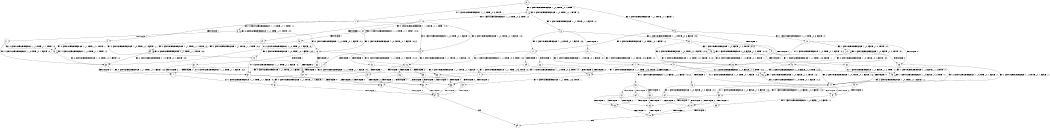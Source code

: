 digraph BCG {
size = "7, 10.5";
center = TRUE;
node [shape = circle];
0 [peripheries = 2];
0 -> 1 [label = "EX !1 !ATOMIC_EXCH_BRANCH (1, +1, TRUE, +0, 3, TRUE) !::"];
0 -> 2 [label = "EX !2 !ATOMIC_EXCH_BRANCH (1, +0, TRUE, +0, 1, TRUE) !::"];
0 -> 3 [label = "EX !0 !ATOMIC_EXCH_BRANCH (1, +1, TRUE, +1, 1, FALSE) !::"];
1 -> 4 [label = "TERMINATE !1"];
1 -> 5 [label = "EX !2 !ATOMIC_EXCH_BRANCH (1, +0, TRUE, +0, 1, FALSE) !:1:"];
1 -> 6 [label = "EX !0 !ATOMIC_EXCH_BRANCH (1, +1, TRUE, +1, 1, TRUE) !:1:"];
2 -> 7 [label = "EX !1 !ATOMIC_EXCH_BRANCH (1, +1, TRUE, +0, 3, TRUE) !:2:"];
2 -> 8 [label = "EX !0 !ATOMIC_EXCH_BRANCH (1, +1, TRUE, +1, 1, FALSE) !:2:"];
2 -> 2 [label = "EX !2 !ATOMIC_EXCH_BRANCH (1, +0, TRUE, +0, 1, TRUE) !:2:"];
3 -> 9 [label = "TERMINATE !0"];
3 -> 10 [label = "EX !1 !ATOMIC_EXCH_BRANCH (1, +1, TRUE, +0, 3, FALSE) !:0:"];
3 -> 11 [label = "EX !2 !ATOMIC_EXCH_BRANCH (1, +0, TRUE, +0, 1, FALSE) !:0:"];
4 -> 12 [label = "EX !2 !ATOMIC_EXCH_BRANCH (1, +0, TRUE, +0, 1, FALSE) !::"];
4 -> 13 [label = "EX !0 !ATOMIC_EXCH_BRANCH (1, +1, TRUE, +1, 1, TRUE) !::"];
5 -> 14 [label = "TERMINATE !1"];
5 -> 15 [label = "TERMINATE !2"];
5 -> 16 [label = "EX !0 !ATOMIC_EXCH_BRANCH (1, +1, TRUE, +1, 1, FALSE) !:1:2:"];
6 -> 17 [label = "TERMINATE !1"];
6 -> 18 [label = "EX !2 !ATOMIC_EXCH_BRANCH (1, +0, TRUE, +0, 1, FALSE) !:0:1:"];
6 -> 6 [label = "EX !0 !ATOMIC_EXCH_BRANCH (1, +1, TRUE, +1, 1, TRUE) !:0:1:"];
7 -> 19 [label = "TERMINATE !1"];
7 -> 20 [label = "EX !0 !ATOMIC_EXCH_BRANCH (1, +1, TRUE, +1, 1, TRUE) !:1:2:"];
7 -> 5 [label = "EX !2 !ATOMIC_EXCH_BRANCH (1, +0, TRUE, +0, 1, FALSE) !:1:2:"];
8 -> 21 [label = "TERMINATE !0"];
8 -> 22 [label = "EX !1 !ATOMIC_EXCH_BRANCH (1, +1, TRUE, +0, 3, FALSE) !:0:2:"];
8 -> 11 [label = "EX !2 !ATOMIC_EXCH_BRANCH (1, +0, TRUE, +0, 1, FALSE) !:0:2:"];
9 -> 23 [label = "EX !1 !ATOMIC_EXCH_BRANCH (1, +1, TRUE, +0, 3, FALSE) !::"];
9 -> 24 [label = "EX !2 !ATOMIC_EXCH_BRANCH (1, +0, TRUE, +0, 1, FALSE) !::"];
10 -> 25 [label = "TERMINATE !0"];
10 -> 26 [label = "EX !2 !ATOMIC_EXCH_BRANCH (1, +0, TRUE, +0, 1, FALSE) !:0:1:"];
10 -> 27 [label = "EX !1 !ATOMIC_EXCH_BRANCH (1, +0, FALSE, +1, 2, TRUE) !:0:1:"];
11 -> 28 [label = "TERMINATE !2"];
11 -> 29 [label = "TERMINATE !0"];
11 -> 16 [label = "EX !1 !ATOMIC_EXCH_BRANCH (1, +1, TRUE, +0, 3, TRUE) !:0:2:"];
12 -> 30 [label = "TERMINATE !2"];
12 -> 31 [label = "EX !0 !ATOMIC_EXCH_BRANCH (1, +1, TRUE, +1, 1, FALSE) !:2:"];
13 -> 32 [label = "EX !2 !ATOMIC_EXCH_BRANCH (1, +0, TRUE, +0, 1, FALSE) !:0:"];
13 -> 13 [label = "EX !0 !ATOMIC_EXCH_BRANCH (1, +1, TRUE, +1, 1, TRUE) !:0:"];
14 -> 30 [label = "TERMINATE !2"];
14 -> 31 [label = "EX !0 !ATOMIC_EXCH_BRANCH (1, +1, TRUE, +1, 1, FALSE) !:2:"];
15 -> 30 [label = "TERMINATE !1"];
15 -> 33 [label = "EX !0 !ATOMIC_EXCH_BRANCH (1, +1, TRUE, +1, 1, FALSE) !:1:"];
16 -> 34 [label = "TERMINATE !1"];
16 -> 35 [label = "TERMINATE !2"];
16 -> 36 [label = "TERMINATE !0"];
17 -> 13 [label = "EX !0 !ATOMIC_EXCH_BRANCH (1, +1, TRUE, +1, 1, TRUE) !:0:"];
17 -> 32 [label = "EX !2 !ATOMIC_EXCH_BRANCH (1, +0, TRUE, +0, 1, FALSE) !:0:"];
18 -> 37 [label = "TERMINATE !1"];
18 -> 38 [label = "TERMINATE !2"];
18 -> 16 [label = "EX !0 !ATOMIC_EXCH_BRANCH (1, +1, TRUE, +1, 1, FALSE) !:0:1:2:"];
19 -> 12 [label = "EX !2 !ATOMIC_EXCH_BRANCH (1, +0, TRUE, +0, 1, FALSE) !:2:"];
19 -> 39 [label = "EX !0 !ATOMIC_EXCH_BRANCH (1, +1, TRUE, +1, 1, TRUE) !:2:"];
20 -> 40 [label = "TERMINATE !1"];
20 -> 18 [label = "EX !2 !ATOMIC_EXCH_BRANCH (1, +0, TRUE, +0, 1, FALSE) !:0:1:2:"];
20 -> 20 [label = "EX !0 !ATOMIC_EXCH_BRANCH (1, +1, TRUE, +1, 1, TRUE) !:0:1:2:"];
21 -> 24 [label = "EX !2 !ATOMIC_EXCH_BRANCH (1, +0, TRUE, +0, 1, FALSE) !:2:"];
21 -> 41 [label = "EX !1 !ATOMIC_EXCH_BRANCH (1, +1, TRUE, +0, 3, FALSE) !:2:"];
22 -> 42 [label = "TERMINATE !0"];
22 -> 26 [label = "EX !2 !ATOMIC_EXCH_BRANCH (1, +0, TRUE, +0, 1, FALSE) !:0:1:2:"];
22 -> 43 [label = "EX !1 !ATOMIC_EXCH_BRANCH (1, +0, FALSE, +1, 2, TRUE) !:0:1:2:"];
23 -> 44 [label = "EX !2 !ATOMIC_EXCH_BRANCH (1, +0, TRUE, +0, 1, FALSE) !:1:"];
23 -> 45 [label = "EX !1 !ATOMIC_EXCH_BRANCH (1, +0, FALSE, +1, 2, TRUE) !:1:"];
24 -> 46 [label = "TERMINATE !2"];
24 -> 47 [label = "EX !1 !ATOMIC_EXCH_BRANCH (1, +1, TRUE, +0, 3, TRUE) !:2:"];
25 -> 45 [label = "EX !1 !ATOMIC_EXCH_BRANCH (1, +0, FALSE, +1, 2, TRUE) !:1:"];
25 -> 44 [label = "EX !2 !ATOMIC_EXCH_BRANCH (1, +0, TRUE, +0, 1, FALSE) !:1:"];
26 -> 48 [label = "TERMINATE !2"];
26 -> 49 [label = "TERMINATE !0"];
26 -> 50 [label = "EX !1 !ATOMIC_EXCH_BRANCH (1, +0, FALSE, +1, 2, FALSE) !:0:1:2:"];
27 -> 25 [label = "TERMINATE !0"];
27 -> 26 [label = "EX !2 !ATOMIC_EXCH_BRANCH (1, +0, TRUE, +0, 1, FALSE) !:0:1:"];
27 -> 27 [label = "EX !1 !ATOMIC_EXCH_BRANCH (1, +0, FALSE, +1, 2, TRUE) !:0:1:"];
28 -> 46 [label = "TERMINATE !0"];
28 -> 33 [label = "EX !1 !ATOMIC_EXCH_BRANCH (1, +1, TRUE, +0, 3, TRUE) !:0:"];
29 -> 46 [label = "TERMINATE !2"];
29 -> 47 [label = "EX !1 !ATOMIC_EXCH_BRANCH (1, +1, TRUE, +0, 3, TRUE) !:2:"];
30 -> 51 [label = "EX !0 !ATOMIC_EXCH_BRANCH (1, +1, TRUE, +1, 1, FALSE) !::"];
31 -> 52 [label = "TERMINATE !2"];
31 -> 53 [label = "TERMINATE !0"];
32 -> 54 [label = "TERMINATE !2"];
32 -> 31 [label = "EX !0 !ATOMIC_EXCH_BRANCH (1, +1, TRUE, +1, 1, FALSE) !:0:2:"];
33 -> 52 [label = "TERMINATE !1"];
33 -> 55 [label = "TERMINATE !0"];
34 -> 52 [label = "TERMINATE !2"];
34 -> 53 [label = "TERMINATE !0"];
35 -> 52 [label = "TERMINATE !1"];
35 -> 55 [label = "TERMINATE !0"];
36 -> 53 [label = "TERMINATE !1"];
36 -> 55 [label = "TERMINATE !2"];
37 -> 31 [label = "EX !0 !ATOMIC_EXCH_BRANCH (1, +1, TRUE, +1, 1, FALSE) !:0:2:"];
37 -> 54 [label = "TERMINATE !2"];
38 -> 33 [label = "EX !0 !ATOMIC_EXCH_BRANCH (1, +1, TRUE, +1, 1, FALSE) !:0:1:"];
38 -> 54 [label = "TERMINATE !1"];
39 -> 32 [label = "EX !2 !ATOMIC_EXCH_BRANCH (1, +0, TRUE, +0, 1, FALSE) !:0:2:"];
39 -> 39 [label = "EX !0 !ATOMIC_EXCH_BRANCH (1, +1, TRUE, +1, 1, TRUE) !:0:2:"];
40 -> 32 [label = "EX !2 !ATOMIC_EXCH_BRANCH (1, +0, TRUE, +0, 1, FALSE) !:0:2:"];
40 -> 39 [label = "EX !0 !ATOMIC_EXCH_BRANCH (1, +1, TRUE, +1, 1, TRUE) !:0:2:"];
41 -> 44 [label = "EX !2 !ATOMIC_EXCH_BRANCH (1, +0, TRUE, +0, 1, FALSE) !:1:2:"];
41 -> 56 [label = "EX !1 !ATOMIC_EXCH_BRANCH (1, +0, FALSE, +1, 2, TRUE) !:1:2:"];
42 -> 44 [label = "EX !2 !ATOMIC_EXCH_BRANCH (1, +0, TRUE, +0, 1, FALSE) !:1:2:"];
42 -> 56 [label = "EX !1 !ATOMIC_EXCH_BRANCH (1, +0, FALSE, +1, 2, TRUE) !:1:2:"];
43 -> 42 [label = "TERMINATE !0"];
43 -> 26 [label = "EX !2 !ATOMIC_EXCH_BRANCH (1, +0, TRUE, +0, 1, FALSE) !:0:1:2:"];
43 -> 43 [label = "EX !1 !ATOMIC_EXCH_BRANCH (1, +0, FALSE, +1, 2, TRUE) !:0:1:2:"];
44 -> 57 [label = "TERMINATE !2"];
44 -> 58 [label = "EX !1 !ATOMIC_EXCH_BRANCH (1, +0, FALSE, +1, 2, FALSE) !:1:2:"];
45 -> 44 [label = "EX !2 !ATOMIC_EXCH_BRANCH (1, +0, TRUE, +0, 1, FALSE) !:1:"];
45 -> 45 [label = "EX !1 !ATOMIC_EXCH_BRANCH (1, +0, FALSE, +1, 2, TRUE) !:1:"];
46 -> 59 [label = "EX !1 !ATOMIC_EXCH_BRANCH (1, +1, TRUE, +0, 3, TRUE) !::"];
47 -> 53 [label = "TERMINATE !1"];
47 -> 55 [label = "TERMINATE !2"];
48 -> 60 [label = "EX !1 !ATOMIC_EXCH_BRANCH (1, +0, FALSE, +1, 2, FALSE) !:0:1:"];
48 -> 57 [label = "TERMINATE !0"];
49 -> 58 [label = "EX !1 !ATOMIC_EXCH_BRANCH (1, +0, FALSE, +1, 2, FALSE) !:1:2:"];
49 -> 57 [label = "TERMINATE !2"];
50 -> 61 [label = "TERMINATE !1"];
50 -> 62 [label = "TERMINATE !2"];
50 -> 63 [label = "TERMINATE !0"];
51 -> 64 [label = "TERMINATE !0"];
52 -> 64 [label = "TERMINATE !0"];
53 -> 64 [label = "TERMINATE !2"];
54 -> 51 [label = "EX !0 !ATOMIC_EXCH_BRANCH (1, +1, TRUE, +1, 1, FALSE) !:0:"];
55 -> 64 [label = "TERMINATE !1"];
56 -> 44 [label = "EX !2 !ATOMIC_EXCH_BRANCH (1, +0, TRUE, +0, 1, FALSE) !:1:2:"];
56 -> 56 [label = "EX !1 !ATOMIC_EXCH_BRANCH (1, +0, FALSE, +1, 2, TRUE) !:1:2:"];
57 -> 65 [label = "EX !1 !ATOMIC_EXCH_BRANCH (1, +0, FALSE, +1, 2, FALSE) !:1:"];
58 -> 66 [label = "TERMINATE !1"];
58 -> 67 [label = "TERMINATE !2"];
59 -> 64 [label = "TERMINATE !1"];
60 -> 68 [label = "TERMINATE !1"];
60 -> 67 [label = "TERMINATE !0"];
61 -> 68 [label = "TERMINATE !2"];
61 -> 66 [label = "TERMINATE !0"];
62 -> 68 [label = "TERMINATE !1"];
62 -> 67 [label = "TERMINATE !0"];
63 -> 66 [label = "TERMINATE !1"];
63 -> 67 [label = "TERMINATE !2"];
64 -> 69 [label = "exit"];
65 -> 70 [label = "TERMINATE !1"];
66 -> 70 [label = "TERMINATE !2"];
67 -> 70 [label = "TERMINATE !1"];
68 -> 70 [label = "TERMINATE !0"];
70 -> 69 [label = "exit"];
}
